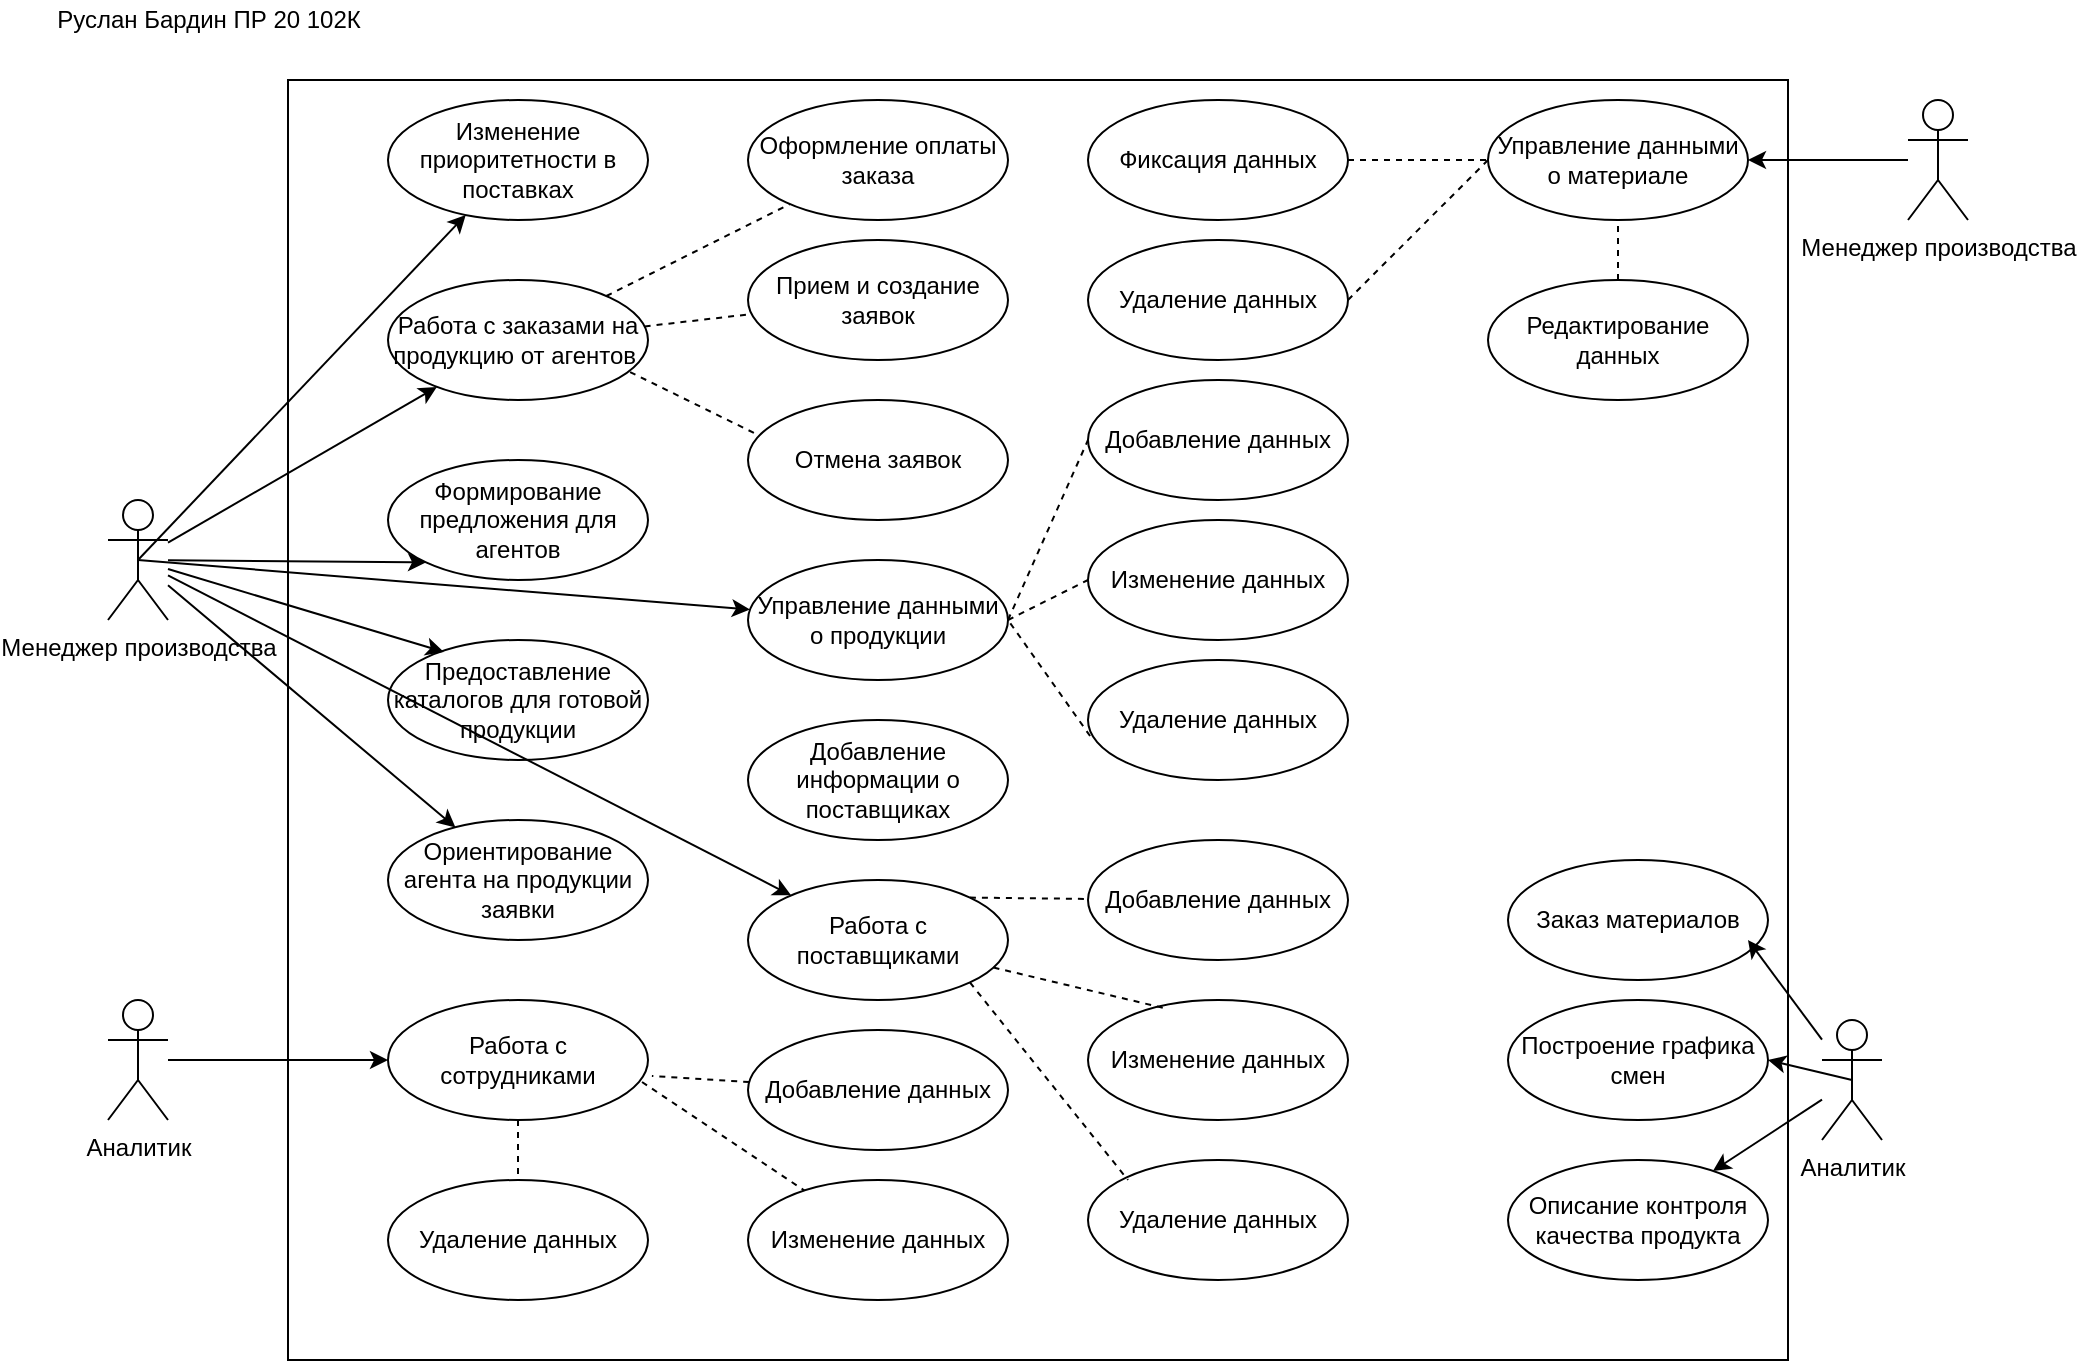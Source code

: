 <mxfile version="16.5.1" type="device" pages="3"><diagram id="9BBGMESiTYVqZ1ODKwPC" name="Page-1"><mxGraphModel dx="1929" dy="865" grid="1" gridSize="10" guides="1" tooltips="1" connect="1" arrows="1" fold="1" page="1" pageScale="1" pageWidth="827" pageHeight="1169" math="0" shadow="0"><root><mxCell id="0"/><mxCell id="1" parent="0"/><mxCell id="f3eUjss-2JWIGt2R4mdu-1" value="" style="rounded=0;whiteSpace=wrap;html=1;" parent="1" vertex="1"><mxGeometry x="30" y="110" width="750" height="640" as="geometry"/></mxCell><mxCell id="SNSfRfkWnIO76ksV29sW-3" value="Аналитик" style="shape=umlActor;verticalLabelPosition=bottom;verticalAlign=top;html=1;outlineConnect=0;" parent="1" vertex="1"><mxGeometry x="-60" y="570" width="30" height="60" as="geometry"/></mxCell><mxCell id="SNSfRfkWnIO76ksV29sW-6" value="Изменение приоритетности в поставках" style="ellipse;whiteSpace=wrap;html=1;" parent="1" vertex="1"><mxGeometry x="80" y="120" width="130" height="60" as="geometry"/></mxCell><mxCell id="SNSfRfkWnIO76ksV29sW-12" value="Оформление оплаты заказа" style="ellipse;whiteSpace=wrap;html=1;" parent="1" vertex="1"><mxGeometry x="260" y="120" width="130" height="60" as="geometry"/></mxCell><mxCell id="SNSfRfkWnIO76ksV29sW-13" value="Прием и создание заявок" style="ellipse;whiteSpace=wrap;html=1;" parent="1" vertex="1"><mxGeometry x="260" y="190" width="130" height="60" as="geometry"/></mxCell><mxCell id="SNSfRfkWnIO76ksV29sW-14" value="Работа с заказами на продукцию от агентов&amp;nbsp;" style="ellipse;whiteSpace=wrap;html=1;" parent="1" vertex="1"><mxGeometry x="80" y="210" width="130" height="60" as="geometry"/></mxCell><mxCell id="SNSfRfkWnIO76ksV29sW-15" value="Формирование предложения для агентов" style="ellipse;whiteSpace=wrap;html=1;" parent="1" vertex="1"><mxGeometry x="80" y="300" width="130" height="60" as="geometry"/></mxCell><mxCell id="SNSfRfkWnIO76ksV29sW-16" value="Предоставление каталогов для готовой продукции" style="ellipse;whiteSpace=wrap;html=1;" parent="1" vertex="1"><mxGeometry x="80" y="390" width="130" height="60" as="geometry"/></mxCell><mxCell id="SNSfRfkWnIO76ksV29sW-17" value="Ориентирование агента на продукции заявки" style="ellipse;whiteSpace=wrap;html=1;" parent="1" vertex="1"><mxGeometry x="80" y="480" width="130" height="60" as="geometry"/></mxCell><mxCell id="SNSfRfkWnIO76ksV29sW-18" value="Изменение данных" style="ellipse;whiteSpace=wrap;html=1;" parent="1" vertex="1"><mxGeometry x="430" y="570" width="130" height="60" as="geometry"/></mxCell><mxCell id="SNSfRfkWnIO76ksV29sW-19" value="Работа с сотрудниками" style="ellipse;whiteSpace=wrap;html=1;" parent="1" vertex="1"><mxGeometry x="80" y="570" width="130" height="60" as="geometry"/></mxCell><mxCell id="SNSfRfkWnIO76ksV29sW-20" value="Удаление данных" style="ellipse;whiteSpace=wrap;html=1;" parent="1" vertex="1"><mxGeometry x="80" y="660" width="130" height="60" as="geometry"/></mxCell><mxCell id="SNSfRfkWnIO76ksV29sW-21" value="Добавление информации о поставщиках" style="ellipse;whiteSpace=wrap;html=1;" parent="1" vertex="1"><mxGeometry x="260" y="430" width="130" height="60" as="geometry"/></mxCell><mxCell id="SNSfRfkWnIO76ksV29sW-22" value="Управление данными о продукции" style="ellipse;whiteSpace=wrap;html=1;" parent="1" vertex="1"><mxGeometry x="260" y="350" width="130" height="60" as="geometry"/></mxCell><mxCell id="SNSfRfkWnIO76ksV29sW-23" value="Отмена заявок" style="ellipse;whiteSpace=wrap;html=1;" parent="1" vertex="1"><mxGeometry x="260" y="270" width="130" height="60" as="geometry"/></mxCell><mxCell id="SNSfRfkWnIO76ksV29sW-24" value="Изменение данных" style="ellipse;whiteSpace=wrap;html=1;" parent="1" vertex="1"><mxGeometry x="260" y="660" width="130" height="60" as="geometry"/></mxCell><mxCell id="SNSfRfkWnIO76ksV29sW-25" value="Фиксация данных" style="ellipse;whiteSpace=wrap;html=1;" parent="1" vertex="1"><mxGeometry x="430" y="120" width="130" height="60" as="geometry"/></mxCell><mxCell id="SNSfRfkWnIO76ksV29sW-26" value="Удаление данных" style="ellipse;whiteSpace=wrap;html=1;" parent="1" vertex="1"><mxGeometry x="430" y="190" width="130" height="60" as="geometry"/></mxCell><mxCell id="SNSfRfkWnIO76ksV29sW-27" value="Добавление данных" style="ellipse;whiteSpace=wrap;html=1;" parent="1" vertex="1"><mxGeometry x="430" y="260" width="130" height="60" as="geometry"/></mxCell><mxCell id="SNSfRfkWnIO76ksV29sW-28" value="Удаление данных" style="ellipse;whiteSpace=wrap;html=1;" parent="1" vertex="1"><mxGeometry x="430" y="400" width="130" height="60" as="geometry"/></mxCell><mxCell id="SNSfRfkWnIO76ksV29sW-30" value="Добавление данных" style="ellipse;whiteSpace=wrap;html=1;" parent="1" vertex="1"><mxGeometry x="430" y="490" width="130" height="60" as="geometry"/></mxCell><mxCell id="SNSfRfkWnIO76ksV29sW-31" value="Удаление данных" style="ellipse;whiteSpace=wrap;html=1;" parent="1" vertex="1"><mxGeometry x="430" y="650" width="130" height="60" as="geometry"/></mxCell><mxCell id="SNSfRfkWnIO76ksV29sW-32" value="Описание контроля качества продукта&lt;br&gt;" style="ellipse;whiteSpace=wrap;html=1;" parent="1" vertex="1"><mxGeometry x="640" y="650" width="130" height="60" as="geometry"/></mxCell><mxCell id="SNSfRfkWnIO76ksV29sW-33" value="Управление данными о материале" style="ellipse;whiteSpace=wrap;html=1;" parent="1" vertex="1"><mxGeometry x="630" y="120" width="130" height="60" as="geometry"/></mxCell><mxCell id="SNSfRfkWnIO76ksV29sW-34" value="Редактирование данных" style="ellipse;whiteSpace=wrap;html=1;" parent="1" vertex="1"><mxGeometry x="630" y="210" width="130" height="60" as="geometry"/></mxCell><mxCell id="SNSfRfkWnIO76ksV29sW-35" value="Изменение данных" style="ellipse;whiteSpace=wrap;html=1;" parent="1" vertex="1"><mxGeometry x="430" y="330" width="130" height="60" as="geometry"/></mxCell><mxCell id="SNSfRfkWnIO76ksV29sW-36" value="Заказ материалов" style="ellipse;whiteSpace=wrap;html=1;" parent="1" vertex="1"><mxGeometry x="640" y="500" width="130" height="60" as="geometry"/></mxCell><mxCell id="SNSfRfkWnIO76ksV29sW-38" value="Построение графика смен" style="ellipse;whiteSpace=wrap;html=1;" parent="1" vertex="1"><mxGeometry x="640" y="570" width="130" height="60" as="geometry"/></mxCell><mxCell id="SNSfRfkWnIO76ksV29sW-39" value="Добавление данных" style="ellipse;whiteSpace=wrap;html=1;" parent="1" vertex="1"><mxGeometry x="260" y="585" width="130" height="60" as="geometry"/></mxCell><mxCell id="SNSfRfkWnIO76ksV29sW-40" value="Работа с поставщиками" style="ellipse;whiteSpace=wrap;html=1;" parent="1" vertex="1"><mxGeometry x="260" y="510" width="130" height="60" as="geometry"/></mxCell><mxCell id="SNSfRfkWnIO76ksV29sW-47" value="Менеджер производства" style="shape=umlActor;verticalLabelPosition=bottom;verticalAlign=top;html=1;outlineConnect=0;" parent="1" vertex="1"><mxGeometry x="840" y="120" width="30" height="60" as="geometry"/></mxCell><mxCell id="SNSfRfkWnIO76ksV29sW-50" value="Аналитик" style="shape=umlActor;verticalLabelPosition=bottom;verticalAlign=top;html=1;outlineConnect=0;" parent="1" vertex="1"><mxGeometry x="797" y="580" width="30" height="60" as="geometry"/></mxCell><mxCell id="SNSfRfkWnIO76ksV29sW-51" value="Менеджер производства" style="shape=umlActor;verticalLabelPosition=bottom;verticalAlign=top;html=1;outlineConnect=0;" parent="1" vertex="1"><mxGeometry x="-60" y="320" width="30" height="60" as="geometry"/></mxCell><mxCell id="SNSfRfkWnIO76ksV29sW-56" value="" style="endArrow=classic;html=1;rounded=0;exitX=0.5;exitY=0.5;exitDx=0;exitDy=0;exitPerimeter=0;" parent="1" source="SNSfRfkWnIO76ksV29sW-51" target="SNSfRfkWnIO76ksV29sW-6" edge="1"><mxGeometry width="50" height="50" relative="1" as="geometry"><mxPoint x="510" y="480" as="sourcePoint"/><mxPoint x="560" y="430" as="targetPoint"/></mxGeometry></mxCell><mxCell id="SNSfRfkWnIO76ksV29sW-57" value="" style="endArrow=classic;html=1;rounded=0;" parent="1" source="SNSfRfkWnIO76ksV29sW-51" target="SNSfRfkWnIO76ksV29sW-17" edge="1"><mxGeometry width="50" height="50" relative="1" as="geometry"><mxPoint x="510" y="480" as="sourcePoint"/><mxPoint x="560" y="430" as="targetPoint"/></mxGeometry></mxCell><mxCell id="SNSfRfkWnIO76ksV29sW-58" value="" style="endArrow=classic;html=1;rounded=0;" parent="1" source="SNSfRfkWnIO76ksV29sW-51" target="SNSfRfkWnIO76ksV29sW-14" edge="1"><mxGeometry width="50" height="50" relative="1" as="geometry"><mxPoint x="-40" y="440" as="sourcePoint"/><mxPoint x="10" y="390" as="targetPoint"/></mxGeometry></mxCell><mxCell id="SNSfRfkWnIO76ksV29sW-59" value="" style="endArrow=classic;html=1;rounded=0;entryX=0;entryY=1;entryDx=0;entryDy=0;" parent="1" source="SNSfRfkWnIO76ksV29sW-51" target="SNSfRfkWnIO76ksV29sW-15" edge="1"><mxGeometry width="50" height="50" relative="1" as="geometry"><mxPoint x="-70" y="490" as="sourcePoint"/><mxPoint x="-20" y="440" as="targetPoint"/></mxGeometry></mxCell><mxCell id="SNSfRfkWnIO76ksV29sW-60" value="" style="endArrow=classic;html=1;rounded=0;entryX=0.215;entryY=0.1;entryDx=0;entryDy=0;entryPerimeter=0;" parent="1" source="SNSfRfkWnIO76ksV29sW-51" target="SNSfRfkWnIO76ksV29sW-16" edge="1"><mxGeometry width="50" height="50" relative="1" as="geometry"><mxPoint x="-10" y="380" as="sourcePoint"/><mxPoint x="560" y="430" as="targetPoint"/></mxGeometry></mxCell><mxCell id="SNSfRfkWnIO76ksV29sW-61" value="" style="endArrow=classic;html=1;rounded=0;exitX=0.5;exitY=0.5;exitDx=0;exitDy=0;exitPerimeter=0;" parent="1" source="SNSfRfkWnIO76ksV29sW-51" target="SNSfRfkWnIO76ksV29sW-22" edge="1"><mxGeometry width="50" height="50" relative="1" as="geometry"><mxPoint x="510" y="480" as="sourcePoint"/><mxPoint x="560" y="430" as="targetPoint"/></mxGeometry></mxCell><mxCell id="SNSfRfkWnIO76ksV29sW-62" value="" style="endArrow=classic;html=1;rounded=0;" parent="1" source="SNSfRfkWnIO76ksV29sW-51" target="SNSfRfkWnIO76ksV29sW-40" edge="1"><mxGeometry width="50" height="50" relative="1" as="geometry"><mxPoint x="510" y="480" as="sourcePoint"/><mxPoint x="560" y="430" as="targetPoint"/></mxGeometry></mxCell><mxCell id="SNSfRfkWnIO76ksV29sW-63" value="" style="endArrow=classic;html=1;rounded=0;" parent="1" source="SNSfRfkWnIO76ksV29sW-3" target="SNSfRfkWnIO76ksV29sW-19" edge="1"><mxGeometry width="50" height="50" relative="1" as="geometry"><mxPoint x="-60" y="640" as="sourcePoint"/><mxPoint x="-10" y="590" as="targetPoint"/></mxGeometry></mxCell><mxCell id="SNSfRfkWnIO76ksV29sW-78" value="" style="endArrow=none;dashed=1;html=1;rounded=0;exitX=0.977;exitY=0.683;exitDx=0;exitDy=0;exitPerimeter=0;" parent="1" source="SNSfRfkWnIO76ksV29sW-19" target="SNSfRfkWnIO76ksV29sW-24" edge="1"><mxGeometry width="50" height="50" relative="1" as="geometry"><mxPoint x="510" y="480" as="sourcePoint"/><mxPoint x="560" y="430" as="targetPoint"/></mxGeometry></mxCell><mxCell id="SNSfRfkWnIO76ksV29sW-79" value="" style="endArrow=none;dashed=1;html=1;rounded=0;exitX=0.931;exitY=0.767;exitDx=0;exitDy=0;exitPerimeter=0;entryX=0.031;entryY=0.283;entryDx=0;entryDy=0;entryPerimeter=0;" parent="1" source="SNSfRfkWnIO76ksV29sW-14" target="SNSfRfkWnIO76ksV29sW-23" edge="1"><mxGeometry width="50" height="50" relative="1" as="geometry"><mxPoint x="510" y="480" as="sourcePoint"/><mxPoint x="290" y="300" as="targetPoint"/></mxGeometry></mxCell><mxCell id="SNSfRfkWnIO76ksV29sW-80" value="" style="endArrow=none;dashed=1;html=1;rounded=0;" parent="1" source="SNSfRfkWnIO76ksV29sW-14" target="SNSfRfkWnIO76ksV29sW-13" edge="1"><mxGeometry width="50" height="50" relative="1" as="geometry"><mxPoint x="510" y="480" as="sourcePoint"/><mxPoint x="560" y="430" as="targetPoint"/></mxGeometry></mxCell><mxCell id="SNSfRfkWnIO76ksV29sW-81" value="" style="endArrow=none;dashed=1;html=1;rounded=0;" parent="1" source="SNSfRfkWnIO76ksV29sW-14" target="SNSfRfkWnIO76ksV29sW-12" edge="1"><mxGeometry width="50" height="50" relative="1" as="geometry"><mxPoint x="510" y="480" as="sourcePoint"/><mxPoint x="560" y="430" as="targetPoint"/></mxGeometry></mxCell><mxCell id="SNSfRfkWnIO76ksV29sW-83" value="" style="endArrow=none;dashed=1;html=1;rounded=0;" parent="1" source="SNSfRfkWnIO76ksV29sW-19" target="SNSfRfkWnIO76ksV29sW-20" edge="1"><mxGeometry width="50" height="50" relative="1" as="geometry"><mxPoint x="420" y="480" as="sourcePoint"/><mxPoint x="470" y="430" as="targetPoint"/></mxGeometry></mxCell><mxCell id="SNSfRfkWnIO76ksV29sW-84" value="" style="endArrow=none;dashed=1;html=1;rounded=0;entryX=0.292;entryY=0.067;entryDx=0;entryDy=0;entryPerimeter=0;" parent="1" source="SNSfRfkWnIO76ksV29sW-40" target="SNSfRfkWnIO76ksV29sW-18" edge="1"><mxGeometry width="50" height="50" relative="1" as="geometry"><mxPoint x="420" y="480" as="sourcePoint"/><mxPoint x="470" y="430" as="targetPoint"/></mxGeometry></mxCell><mxCell id="SNSfRfkWnIO76ksV29sW-85" value="" style="endArrow=none;dashed=1;html=1;rounded=0;entryX=1.015;entryY=0.633;entryDx=0;entryDy=0;entryPerimeter=0;" parent="1" source="SNSfRfkWnIO76ksV29sW-39" target="SNSfRfkWnIO76ksV29sW-19" edge="1"><mxGeometry width="50" height="50" relative="1" as="geometry"><mxPoint x="420" y="480" as="sourcePoint"/><mxPoint x="470" y="430" as="targetPoint"/></mxGeometry></mxCell><mxCell id="SNSfRfkWnIO76ksV29sW-86" value="" style="endArrow=none;dashed=1;html=1;rounded=0;exitX=1;exitY=0;exitDx=0;exitDy=0;" parent="1" source="SNSfRfkWnIO76ksV29sW-40" target="SNSfRfkWnIO76ksV29sW-30" edge="1"><mxGeometry width="50" height="50" relative="1" as="geometry"><mxPoint x="420" y="480" as="sourcePoint"/><mxPoint x="470" y="430" as="targetPoint"/></mxGeometry></mxCell><mxCell id="SNSfRfkWnIO76ksV29sW-87" value="" style="endArrow=none;dashed=1;html=1;rounded=0;exitX=1;exitY=1;exitDx=0;exitDy=0;" parent="1" source="SNSfRfkWnIO76ksV29sW-40" edge="1"><mxGeometry width="50" height="50" relative="1" as="geometry"><mxPoint x="420" y="480" as="sourcePoint"/><mxPoint x="450" y="660" as="targetPoint"/></mxGeometry></mxCell><mxCell id="SNSfRfkWnIO76ksV29sW-88" value="" style="endArrow=none;dashed=1;html=1;rounded=0;exitX=1;exitY=0.5;exitDx=0;exitDy=0;entryX=0;entryY=0.5;entryDx=0;entryDy=0;" parent="1" source="SNSfRfkWnIO76ksV29sW-22" target="SNSfRfkWnIO76ksV29sW-27" edge="1"><mxGeometry width="50" height="50" relative="1" as="geometry"><mxPoint x="420" y="480" as="sourcePoint"/><mxPoint x="470" y="430" as="targetPoint"/></mxGeometry></mxCell><mxCell id="SNSfRfkWnIO76ksV29sW-89" value="" style="endArrow=none;dashed=1;html=1;rounded=0;exitX=1;exitY=0.5;exitDx=0;exitDy=0;entryX=0;entryY=0.5;entryDx=0;entryDy=0;" parent="1" source="SNSfRfkWnIO76ksV29sW-22" target="SNSfRfkWnIO76ksV29sW-35" edge="1"><mxGeometry width="50" height="50" relative="1" as="geometry"><mxPoint x="460" y="500" as="sourcePoint"/><mxPoint x="510" y="450" as="targetPoint"/></mxGeometry></mxCell><mxCell id="SNSfRfkWnIO76ksV29sW-92" value="" style="endArrow=none;dashed=1;html=1;rounded=0;entryX=1;entryY=0.5;entryDx=0;entryDy=0;exitX=0.008;exitY=0.633;exitDx=0;exitDy=0;exitPerimeter=0;" parent="1" source="SNSfRfkWnIO76ksV29sW-28" target="SNSfRfkWnIO76ksV29sW-22" edge="1"><mxGeometry width="50" height="50" relative="1" as="geometry"><mxPoint x="420" y="480" as="sourcePoint"/><mxPoint x="470" y="430" as="targetPoint"/></mxGeometry></mxCell><mxCell id="SNSfRfkWnIO76ksV29sW-93" value="" style="endArrow=none;dashed=1;html=1;rounded=0;entryX=0.5;entryY=1;entryDx=0;entryDy=0;exitX=0.5;exitY=0;exitDx=0;exitDy=0;" parent="1" source="SNSfRfkWnIO76ksV29sW-34" target="SNSfRfkWnIO76ksV29sW-33" edge="1"><mxGeometry width="50" height="50" relative="1" as="geometry"><mxPoint x="420" y="480" as="sourcePoint"/><mxPoint x="470" y="430" as="targetPoint"/></mxGeometry></mxCell><mxCell id="SNSfRfkWnIO76ksV29sW-94" value="" style="endArrow=none;dashed=1;html=1;rounded=0;entryX=0;entryY=0.5;entryDx=0;entryDy=0;exitX=1;exitY=0.5;exitDx=0;exitDy=0;" parent="1" source="SNSfRfkWnIO76ksV29sW-25" target="SNSfRfkWnIO76ksV29sW-33" edge="1"><mxGeometry width="50" height="50" relative="1" as="geometry"><mxPoint x="600" y="360" as="sourcePoint"/><mxPoint x="650" y="310" as="targetPoint"/></mxGeometry></mxCell><mxCell id="SNSfRfkWnIO76ksV29sW-95" value="" style="endArrow=none;dashed=1;html=1;rounded=0;entryX=0;entryY=0.5;entryDx=0;entryDy=0;exitX=1;exitY=0.5;exitDx=0;exitDy=0;" parent="1" source="SNSfRfkWnIO76ksV29sW-26" target="SNSfRfkWnIO76ksV29sW-33" edge="1"><mxGeometry width="50" height="50" relative="1" as="geometry"><mxPoint x="620" y="200" as="sourcePoint"/><mxPoint x="670" y="150" as="targetPoint"/></mxGeometry></mxCell><mxCell id="SNSfRfkWnIO76ksV29sW-96" value="" style="endArrow=classic;html=1;rounded=0;entryX=1;entryY=0.5;entryDx=0;entryDy=0;" parent="1" source="SNSfRfkWnIO76ksV29sW-47" target="SNSfRfkWnIO76ksV29sW-33" edge="1"><mxGeometry width="50" height="50" relative="1" as="geometry"><mxPoint x="420" y="480" as="sourcePoint"/><mxPoint x="470" y="430" as="targetPoint"/></mxGeometry></mxCell><mxCell id="SNSfRfkWnIO76ksV29sW-97" value="" style="endArrow=classic;html=1;rounded=0;" parent="1" source="SNSfRfkWnIO76ksV29sW-50" edge="1"><mxGeometry width="50" height="50" relative="1" as="geometry"><mxPoint x="420" y="480" as="sourcePoint"/><mxPoint x="760" y="540" as="targetPoint"/></mxGeometry></mxCell><mxCell id="SNSfRfkWnIO76ksV29sW-98" value="" style="endArrow=classic;html=1;rounded=0;exitX=0.5;exitY=0.5;exitDx=0;exitDy=0;exitPerimeter=0;entryX=1;entryY=0.5;entryDx=0;entryDy=0;" parent="1" source="SNSfRfkWnIO76ksV29sW-50" target="SNSfRfkWnIO76ksV29sW-38" edge="1"><mxGeometry width="50" height="50" relative="1" as="geometry"><mxPoint x="420" y="480" as="sourcePoint"/><mxPoint x="470" y="430" as="targetPoint"/></mxGeometry></mxCell><mxCell id="SNSfRfkWnIO76ksV29sW-99" value="" style="endArrow=classic;html=1;rounded=0;" parent="1" source="SNSfRfkWnIO76ksV29sW-50" target="SNSfRfkWnIO76ksV29sW-32" edge="1"><mxGeometry width="50" height="50" relative="1" as="geometry"><mxPoint x="420" y="480" as="sourcePoint"/><mxPoint x="470" y="430" as="targetPoint"/></mxGeometry></mxCell><mxCell id="SNSfRfkWnIO76ksV29sW-100" value="Руслан Бардин ПР 20 102К&lt;br&gt;" style="text;html=1;align=center;verticalAlign=middle;resizable=0;points=[];autosize=1;strokeColor=none;fillColor=none;" parent="1" vertex="1"><mxGeometry x="-95" y="70" width="170" height="20" as="geometry"/></mxCell></root></mxGraphModel></diagram><diagram id="vn2UMhOCkZGxAd-2ScJ9" name="Page-2"><mxGraphModel dx="1102" dy="865" grid="1" gridSize="10" guides="1" tooltips="1" connect="1" arrows="1" fold="1" page="1" pageScale="1" pageWidth="827" pageHeight="1169" math="0" shadow="0"><root><mxCell id="eioxpBEWSFqSl9Q_-WJO-0"/><mxCell id="eioxpBEWSFqSl9Q_-WJO-1" parent="eioxpBEWSFqSl9Q_-WJO-0"/><mxCell id="SvsgvsNBDtcSld_Yoclz-0" value="" style="whiteSpace=wrap;html=1;aspect=fixed;" parent="eioxpBEWSFqSl9Q_-WJO-1" vertex="1"><mxGeometry x="130" y="80" width="570" height="570" as="geometry"/></mxCell><mxCell id="SvsgvsNBDtcSld_Yoclz-1" value="Клиент" style="shape=umlActor;verticalLabelPosition=bottom;verticalAlign=top;html=1;outlineConnect=0;" parent="eioxpBEWSFqSl9Q_-WJO-1" vertex="1"><mxGeometry x="30" y="140" width="30" height="60" as="geometry"/></mxCell><mxCell id="SvsgvsNBDtcSld_Yoclz-3" value="Продавец" style="shape=umlActor;verticalLabelPosition=bottom;verticalAlign=top;html=1;outlineConnect=0;" parent="eioxpBEWSFqSl9Q_-WJO-1" vertex="1"><mxGeometry x="770" y="140" width="30" height="60" as="geometry"/></mxCell><mxCell id="SvsgvsNBDtcSld_Yoclz-4" value="Регистрация или авторизация на сайте" style="ellipse;whiteSpace=wrap;html=1;" parent="eioxpBEWSFqSl9Q_-WJO-1" vertex="1"><mxGeometry x="354" y="110" width="120" height="80" as="geometry"/></mxCell><mxCell id="SvsgvsNBDtcSld_Yoclz-5" value="Выбор недвижимости на основе предложенных" style="ellipse;whiteSpace=wrap;html=1;" parent="eioxpBEWSFqSl9Q_-WJO-1" vertex="1"><mxGeometry x="160" y="220" width="120" height="80" as="geometry"/></mxCell><mxCell id="SvsgvsNBDtcSld_Yoclz-6" value="Оставление заявки" style="ellipse;whiteSpace=wrap;html=1;" parent="eioxpBEWSFqSl9Q_-WJO-1" vertex="1"><mxGeometry x="160" y="340" width="120" height="80" as="geometry"/></mxCell><mxCell id="SvsgvsNBDtcSld_Yoclz-7" value="Удаление" style="ellipse;whiteSpace=wrap;html=1;" parent="eioxpBEWSFqSl9Q_-WJO-1" vertex="1"><mxGeometry x="390" y="220" width="110" height="60" as="geometry"/></mxCell><mxCell id="SvsgvsNBDtcSld_Yoclz-9" value="Обратная связь с клиентом" style="ellipse;whiteSpace=wrap;html=1;" parent="eioxpBEWSFqSl9Q_-WJO-1" vertex="1"><mxGeometry x="570" y="410" width="120" height="80" as="geometry"/></mxCell><mxCell id="SvsgvsNBDtcSld_Yoclz-10" value="Ответ на заявку" style="ellipse;whiteSpace=wrap;html=1;" parent="eioxpBEWSFqSl9Q_-WJO-1" vertex="1"><mxGeometry x="570" y="300" width="120" height="80" as="geometry"/></mxCell><mxCell id="SvsgvsNBDtcSld_Yoclz-11" value="Регистрация объявлений" style="ellipse;whiteSpace=wrap;html=1;" parent="eioxpBEWSFqSl9Q_-WJO-1" vertex="1"><mxGeometry x="570" y="190" width="120" height="80" as="geometry"/></mxCell><mxCell id="SvsgvsNBDtcSld_Yoclz-15" value="Добавление" style="ellipse;whiteSpace=wrap;html=1;" parent="eioxpBEWSFqSl9Q_-WJO-1" vertex="1"><mxGeometry x="390" y="290" width="110" height="60" as="geometry"/></mxCell><mxCell id="SvsgvsNBDtcSld_Yoclz-16" value="Изменение&amp;nbsp;" style="ellipse;whiteSpace=wrap;html=1;" parent="eioxpBEWSFqSl9Q_-WJO-1" vertex="1"><mxGeometry x="390" y="360" width="110" height="60" as="geometry"/></mxCell><mxCell id="SvsgvsNBDtcSld_Yoclz-17" value="Обратная связь с риелтором" style="ellipse;whiteSpace=wrap;html=1;" parent="eioxpBEWSFqSl9Q_-WJO-1" vertex="1"><mxGeometry x="160" y="450" width="120" height="80" as="geometry"/></mxCell><mxCell id="SvsgvsNBDtcSld_Yoclz-18" value="Проверка объявлений" style="ellipse;whiteSpace=wrap;html=1;" parent="eioxpBEWSFqSl9Q_-WJO-1" vertex="1"><mxGeometry x="570" y="520" width="120" height="80" as="geometry"/></mxCell><mxCell id="SvsgvsNBDtcSld_Yoclz-19" value="Администрация" style="shape=umlActor;verticalLabelPosition=bottom;verticalAlign=top;html=1;outlineConnect=0;" parent="eioxpBEWSFqSl9Q_-WJO-1" vertex="1"><mxGeometry x="320" y="690" width="30" height="60" as="geometry"/></mxCell><mxCell id="SvsgvsNBDtcSld_Yoclz-20" value="" style="endArrow=none;html=1;rounded=0;exitX=0.5;exitY=0.5;exitDx=0;exitDy=0;exitPerimeter=0;entryX=1;entryY=0.5;entryDx=0;entryDy=0;" parent="eioxpBEWSFqSl9Q_-WJO-1" source="SvsgvsNBDtcSld_Yoclz-3" target="SvsgvsNBDtcSld_Yoclz-4" edge="1"><mxGeometry width="50" height="50" relative="1" as="geometry"><mxPoint x="760" y="200" as="sourcePoint"/><mxPoint x="770" y="190" as="targetPoint"/></mxGeometry></mxCell><mxCell id="SvsgvsNBDtcSld_Yoclz-22" value="" style="endArrow=none;html=1;rounded=0;entryX=0;entryY=0.5;entryDx=0;entryDy=0;exitX=0.5;exitY=0.5;exitDx=0;exitDy=0;exitPerimeter=0;" parent="eioxpBEWSFqSl9Q_-WJO-1" source="SvsgvsNBDtcSld_Yoclz-1" target="SvsgvsNBDtcSld_Yoclz-4" edge="1"><mxGeometry width="50" height="50" relative="1" as="geometry"><mxPoint x="40" y="200" as="sourcePoint"/><mxPoint x="90" y="150" as="targetPoint"/></mxGeometry></mxCell><mxCell id="SvsgvsNBDtcSld_Yoclz-23" value="" style="endArrow=none;html=1;rounded=0;exitX=0.5;exitY=0.5;exitDx=0;exitDy=0;exitPerimeter=0;entryX=0.017;entryY=0.425;entryDx=0;entryDy=0;entryPerimeter=0;" parent="eioxpBEWSFqSl9Q_-WJO-1" source="SvsgvsNBDtcSld_Yoclz-1" target="SvsgvsNBDtcSld_Yoclz-5" edge="1"><mxGeometry width="50" height="50" relative="1" as="geometry"><mxPoint x="390" y="350" as="sourcePoint"/><mxPoint x="440" y="300" as="targetPoint"/></mxGeometry></mxCell><mxCell id="SvsgvsNBDtcSld_Yoclz-24" value="" style="endArrow=none;html=1;rounded=0;exitX=0.5;exitY=0.5;exitDx=0;exitDy=0;exitPerimeter=0;entryX=0;entryY=0.5;entryDx=0;entryDy=0;" parent="eioxpBEWSFqSl9Q_-WJO-1" source="SvsgvsNBDtcSld_Yoclz-1" target="SvsgvsNBDtcSld_Yoclz-6" edge="1"><mxGeometry width="50" height="50" relative="1" as="geometry"><mxPoint x="62.96" y="290" as="sourcePoint"/><mxPoint x="170" y="380" as="targetPoint"/></mxGeometry></mxCell><mxCell id="SvsgvsNBDtcSld_Yoclz-25" value="" style="endArrow=none;html=1;rounded=0;entryX=0;entryY=0.5;entryDx=0;entryDy=0;" parent="eioxpBEWSFqSl9Q_-WJO-1" source="SvsgvsNBDtcSld_Yoclz-1" target="SvsgvsNBDtcSld_Yoclz-17" edge="1"><mxGeometry width="50" height="50" relative="1" as="geometry"><mxPoint x="40" y="370" as="sourcePoint"/><mxPoint x="90" y="320" as="targetPoint"/></mxGeometry></mxCell><mxCell id="SvsgvsNBDtcSld_Yoclz-26" value="" style="endArrow=none;html=1;rounded=0;exitX=1;exitY=0.5;exitDx=0;exitDy=0;entryX=0.5;entryY=0.5;entryDx=0;entryDy=0;entryPerimeter=0;" parent="eioxpBEWSFqSl9Q_-WJO-1" source="SvsgvsNBDtcSld_Yoclz-11" target="SvsgvsNBDtcSld_Yoclz-3" edge="1"><mxGeometry width="50" height="50" relative="1" as="geometry"><mxPoint x="770" y="340" as="sourcePoint"/><mxPoint x="820" y="290" as="targetPoint"/></mxGeometry></mxCell><mxCell id="SvsgvsNBDtcSld_Yoclz-27" value="" style="endArrow=none;html=1;rounded=0;entryX=0.5;entryY=0.5;entryDx=0;entryDy=0;entryPerimeter=0;exitX=1;exitY=0.5;exitDx=0;exitDy=0;" parent="eioxpBEWSFqSl9Q_-WJO-1" source="SvsgvsNBDtcSld_Yoclz-10" target="SvsgvsNBDtcSld_Yoclz-3" edge="1"><mxGeometry width="50" height="50" relative="1" as="geometry"><mxPoint x="750" y="250" as="sourcePoint"/><mxPoint x="800" y="200" as="targetPoint"/></mxGeometry></mxCell><mxCell id="SvsgvsNBDtcSld_Yoclz-28" value="" style="endArrow=none;html=1;rounded=0;exitX=1.008;exitY=0.425;exitDx=0;exitDy=0;exitPerimeter=0;entryX=0.5;entryY=0.5;entryDx=0;entryDy=0;entryPerimeter=0;" parent="eioxpBEWSFqSl9Q_-WJO-1" source="SvsgvsNBDtcSld_Yoclz-9" target="SvsgvsNBDtcSld_Yoclz-3" edge="1"><mxGeometry width="50" height="50" relative="1" as="geometry"><mxPoint x="740" y="350" as="sourcePoint"/><mxPoint x="780" y="170" as="targetPoint"/></mxGeometry></mxCell><mxCell id="SvsgvsNBDtcSld_Yoclz-29" value="" style="endArrow=none;html=1;rounded=0;entryX=0.5;entryY=0.5;entryDx=0;entryDy=0;entryPerimeter=0;exitX=0;exitY=1;exitDx=0;exitDy=0;" parent="eioxpBEWSFqSl9Q_-WJO-1" source="SvsgvsNBDtcSld_Yoclz-18" target="SvsgvsNBDtcSld_Yoclz-19" edge="1"><mxGeometry width="50" height="50" relative="1" as="geometry"><mxPoint x="720" y="550" as="sourcePoint"/><mxPoint x="770" y="500" as="targetPoint"/></mxGeometry></mxCell><mxCell id="SvsgvsNBDtcSld_Yoclz-30" value="" style="endArrow=none;dashed=1;html=1;dashPattern=1 3;strokeWidth=2;rounded=0;exitX=1;exitY=0.5;exitDx=0;exitDy=0;" parent="eioxpBEWSFqSl9Q_-WJO-1" source="SvsgvsNBDtcSld_Yoclz-7" edge="1"><mxGeometry width="50" height="50" relative="1" as="geometry"><mxPoint x="520" y="280" as="sourcePoint"/><mxPoint x="570" y="230" as="targetPoint"/></mxGeometry></mxCell><mxCell id="SvsgvsNBDtcSld_Yoclz-31" value="" style="endArrow=none;dashed=1;html=1;dashPattern=1 3;strokeWidth=2;rounded=0;exitX=1;exitY=0.5;exitDx=0;exitDy=0;" parent="eioxpBEWSFqSl9Q_-WJO-1" source="SvsgvsNBDtcSld_Yoclz-15" edge="1"><mxGeometry width="50" height="50" relative="1" as="geometry"><mxPoint x="500" y="340" as="sourcePoint"/><mxPoint x="570" y="230" as="targetPoint"/></mxGeometry></mxCell><mxCell id="SvsgvsNBDtcSld_Yoclz-32" value="" style="endArrow=none;dashed=1;html=1;dashPattern=1 3;strokeWidth=2;rounded=0;entryX=0;entryY=0.5;entryDx=0;entryDy=0;exitX=1;exitY=0.5;exitDx=0;exitDy=0;" parent="eioxpBEWSFqSl9Q_-WJO-1" source="SvsgvsNBDtcSld_Yoclz-16" target="SvsgvsNBDtcSld_Yoclz-11" edge="1"><mxGeometry width="50" height="50" relative="1" as="geometry"><mxPoint x="490" y="410" as="sourcePoint"/><mxPoint x="540" y="360" as="targetPoint"/></mxGeometry></mxCell><mxCell id="G3UBp23A3rWJtWH7uwYy-0" value="" style="endArrow=none;html=1;rounded=0;fontSize=10;entryX=0;entryY=0.333;entryDx=0;entryDy=0;entryPerimeter=0;exitX=0.208;exitY=0.925;exitDx=0;exitDy=0;exitPerimeter=0;" parent="eioxpBEWSFqSl9Q_-WJO-1" source="SvsgvsNBDtcSld_Yoclz-4" target="SvsgvsNBDtcSld_Yoclz-19" edge="1"><mxGeometry width="50" height="50" relative="1" as="geometry"><mxPoint x="730" y="430" as="sourcePoint"/><mxPoint x="780" y="380" as="targetPoint"/></mxGeometry></mxCell></root></mxGraphModel></diagram><diagram id="jOfBcBPjatL7k8qVg7xB" name="Page-3"><mxGraphModel dx="1929" dy="865" grid="1" gridSize="10" guides="1" tooltips="1" connect="1" arrows="1" fold="1" page="1" pageScale="1" pageWidth="827" pageHeight="1169" math="0" shadow="0"><root><mxCell id="dguu2VzxJ1imctQID4o1-0"/><mxCell id="dguu2VzxJ1imctQID4o1-1" parent="dguu2VzxJ1imctQID4o1-0"/><mxCell id="NDMnhkaOQaqVndurasHc-0" value="Начало" style="ellipse;whiteSpace=wrap;html=1;" parent="dguu2VzxJ1imctQID4o1-1" vertex="1"><mxGeometry x="-130" y="20" width="100" height="50" as="geometry"/></mxCell><mxCell id="Hj8v0wSEG_DVX7T_XawA-0" value="Клиент" style="rounded=0;whiteSpace=wrap;html=1;" parent="dguu2VzxJ1imctQID4o1-1" vertex="1"><mxGeometry x="-140" y="300" width="120" height="60" as="geometry"/></mxCell><mxCell id="Hj8v0wSEG_DVX7T_XawA-1" value="Продавец" style="rounded=0;whiteSpace=wrap;html=1;" parent="dguu2VzxJ1imctQID4o1-1" vertex="1"><mxGeometry x="200" y="100" width="120" height="60" as="geometry"/></mxCell><mxCell id="izKf5FmtnTyGgBt6AScZ-0" value="&lt;font style=&quot;font-size: 10px&quot;&gt;Выбрано окошко &quot;Выбор недвижимости&quot;&lt;/font&gt;" style="rhombus;whiteSpace=wrap;html=1;" parent="dguu2VzxJ1imctQID4o1-1" vertex="1"><mxGeometry x="-165" y="380" width="170" height="90" as="geometry"/></mxCell><mxCell id="SaX02PR1arNERK2s2kTv-1" value="&lt;font style=&quot;font-size: 10px&quot;&gt;Выбрано окошко &quot;Оставить заявку&quot;&lt;/font&gt;" style="rhombus;whiteSpace=wrap;html=1;" parent="dguu2VzxJ1imctQID4o1-1" vertex="1"><mxGeometry x="-170" y="490" width="180" height="90" as="geometry"/></mxCell><mxCell id="SaX02PR1arNERK2s2kTv-2" value="&lt;font style=&quot;font-size: 10px&quot;&gt;Выбрано окошко &quot;Связаться с риелтором&quot;&lt;/font&gt;" style="rhombus;whiteSpace=wrap;html=1;" parent="dguu2VzxJ1imctQID4o1-1" vertex="1"><mxGeometry x="-170" y="605" width="180" height="90" as="geometry"/></mxCell><mxCell id="Dar7yxNkr6LiA6lJ3o1L-4" value="" style="endArrow=classic;html=1;rounded=0;fontSize=10;exitX=0.5;exitY=1;exitDx=0;exitDy=0;entryX=0.5;entryY=0;entryDx=0;entryDy=0;" parent="dguu2VzxJ1imctQID4o1-1" source="izKf5FmtnTyGgBt6AScZ-0" target="SaX02PR1arNERK2s2kTv-1" edge="1"><mxGeometry width="50" height="50" relative="1" as="geometry"><mxPoint x="-100" y="545" as="sourcePoint"/><mxPoint x="-50" y="495" as="targetPoint"/></mxGeometry></mxCell><mxCell id="Dar7yxNkr6LiA6lJ3o1L-5" value="" style="endArrow=classic;html=1;rounded=0;fontSize=10;entryX=0.5;entryY=0;entryDx=0;entryDy=0;exitX=0.5;exitY=1;exitDx=0;exitDy=0;" parent="dguu2VzxJ1imctQID4o1-1" source="SaX02PR1arNERK2s2kTv-1" target="SaX02PR1arNERK2s2kTv-2" edge="1"><mxGeometry width="50" height="50" relative="1" as="geometry"><mxPoint x="-140" y="675" as="sourcePoint"/><mxPoint x="-90" y="625" as="targetPoint"/></mxGeometry></mxCell><mxCell id="Dar7yxNkr6LiA6lJ3o1L-6" value="Выход из системы" style="rhombus;whiteSpace=wrap;html=1;fontSize=10;" parent="dguu2VzxJ1imctQID4o1-1" vertex="1"><mxGeometry x="-170" y="720" width="180" height="90" as="geometry"/></mxCell><mxCell id="S6WXjQuU70DHsGIf-pAw-2" value="нет&lt;br&gt;" style="text;html=1;strokeColor=none;fillColor=none;align=center;verticalAlign=middle;whiteSpace=wrap;rounded=0;fontSize=10;" parent="dguu2VzxJ1imctQID4o1-1" vertex="1"><mxGeometry x="-140" y="470" width="60" height="30" as="geometry"/></mxCell><mxCell id="S6WXjQuU70DHsGIf-pAw-3" value="нет&lt;br&gt;" style="text;html=1;strokeColor=none;fillColor=none;align=center;verticalAlign=middle;whiteSpace=wrap;rounded=0;fontSize=10;" parent="dguu2VzxJ1imctQID4o1-1" vertex="1"><mxGeometry x="-130" y="580" width="60" height="30" as="geometry"/></mxCell><mxCell id="S6WXjQuU70DHsGIf-pAw-4" value="нет&lt;br&gt;" style="text;html=1;strokeColor=none;fillColor=none;align=center;verticalAlign=middle;whiteSpace=wrap;rounded=0;fontSize=10;" parent="dguu2VzxJ1imctQID4o1-1" vertex="1"><mxGeometry x="-80" y="680" width="60" height="30" as="geometry"/></mxCell><mxCell id="S6WXjQuU70DHsGIf-pAw-5" value="&lt;font style=&quot;font-size: 10px&quot;&gt;Выбрано окошко &quot;Регистрация объявлений&quot;&lt;/font&gt;" style="rhombus;whiteSpace=wrap;html=1;" parent="dguu2VzxJ1imctQID4o1-1" vertex="1"><mxGeometry x="285" y="220" width="200" height="90" as="geometry"/></mxCell><mxCell id="3OHu2_zOcJID9nZ2kQf7-0" value="&lt;font style=&quot;font-size: 10px&quot;&gt;Выбрано окошко &quot;Ответ на заявку&quot;&lt;/font&gt;" style="rhombus;whiteSpace=wrap;html=1;" parent="dguu2VzxJ1imctQID4o1-1" vertex="1"><mxGeometry x="300" y="330" width="170" height="90" as="geometry"/></mxCell><mxCell id="3vMFB1z2sp8keFgDlayv-0" value="&lt;font style=&quot;font-size: 10px&quot;&gt;Выбрано окошко &quot;Связаться с клиентом&quot;&lt;/font&gt;" style="rhombus;whiteSpace=wrap;html=1;" parent="dguu2VzxJ1imctQID4o1-1" vertex="1"><mxGeometry x="300" y="440" width="170" height="90" as="geometry"/></mxCell><mxCell id="H067PQrzrvUnOTnSUffm-0" value="Добавление" style="rounded=1;whiteSpace=wrap;html=1;fontSize=10;" parent="dguu2VzxJ1imctQID4o1-1" vertex="1"><mxGeometry x="110" y="200" width="110" height="30" as="geometry"/></mxCell><mxCell id="H067PQrzrvUnOTnSUffm-1" value="Удаление" style="rounded=1;whiteSpace=wrap;html=1;fontSize=10;" parent="dguu2VzxJ1imctQID4o1-1" vertex="1"><mxGeometry x="110" y="250" width="110" height="30" as="geometry"/></mxCell><mxCell id="H067PQrzrvUnOTnSUffm-2" value="Изменение" style="rounded=1;whiteSpace=wrap;html=1;fontSize=10;" parent="dguu2VzxJ1imctQID4o1-1" vertex="1"><mxGeometry x="110" y="300" width="110" height="30" as="geometry"/></mxCell><mxCell id="Rus26R9DDs4oz_9RZKlj-0" value="" style="endArrow=none;dashed=1;html=1;dashPattern=1 3;strokeWidth=2;rounded=0;fontSize=10;entryX=0;entryY=0.5;entryDx=0;entryDy=0;" parent="dguu2VzxJ1imctQID4o1-1" target="S6WXjQuU70DHsGIf-pAw-5" edge="1"><mxGeometry width="50" height="50" relative="1" as="geometry"><mxPoint x="240" y="265" as="sourcePoint"/><mxPoint x="320" y="250" as="targetPoint"/></mxGeometry></mxCell><mxCell id="Rus26R9DDs4oz_9RZKlj-1" value="" style="endArrow=none;dashed=1;html=1;dashPattern=1 3;strokeWidth=2;rounded=0;fontSize=10;" parent="dguu2VzxJ1imctQID4o1-1" edge="1"><mxGeometry width="50" height="50" relative="1" as="geometry"><mxPoint x="240" y="320" as="sourcePoint"/><mxPoint x="240" y="210" as="targetPoint"/></mxGeometry></mxCell><mxCell id="Rus26R9DDs4oz_9RZKlj-2" value="" style="endArrow=none;dashed=1;html=1;dashPattern=1 3;strokeWidth=2;rounded=0;fontSize=10;exitX=1;exitY=0.75;exitDx=0;exitDy=0;" parent="dguu2VzxJ1imctQID4o1-1" source="H067PQrzrvUnOTnSUffm-2" edge="1"><mxGeometry width="50" height="50" relative="1" as="geometry"><mxPoint x="200" y="350" as="sourcePoint"/><mxPoint x="240" y="320" as="targetPoint"/></mxGeometry></mxCell><mxCell id="Rus26R9DDs4oz_9RZKlj-4" value="" style="endArrow=none;dashed=1;html=1;dashPattern=1 3;strokeWidth=2;rounded=0;fontSize=10;exitX=1;exitY=0.75;exitDx=0;exitDy=0;" parent="dguu2VzxJ1imctQID4o1-1" source="H067PQrzrvUnOTnSUffm-0" edge="1"><mxGeometry width="50" height="50" relative="1" as="geometry"><mxPoint x="-30" y="310" as="sourcePoint"/><mxPoint x="240" y="220" as="targetPoint"/></mxGeometry></mxCell><mxCell id="Rus26R9DDs4oz_9RZKlj-5" value="" style="endArrow=none;dashed=1;html=1;dashPattern=1 3;strokeWidth=2;rounded=0;fontSize=10;exitX=1;exitY=0.75;exitDx=0;exitDy=0;" parent="dguu2VzxJ1imctQID4o1-1" source="H067PQrzrvUnOTnSUffm-1" edge="1"><mxGeometry width="50" height="50" relative="1" as="geometry"><mxPoint x="-10" y="320" as="sourcePoint"/><mxPoint x="240" y="270" as="targetPoint"/></mxGeometry></mxCell><mxCell id="Rus26R9DDs4oz_9RZKlj-6" value="да&lt;br&gt;" style="text;html=1;strokeColor=none;fillColor=none;align=center;verticalAlign=middle;whiteSpace=wrap;rounded=0;fontSize=10;" parent="dguu2VzxJ1imctQID4o1-1" vertex="1"><mxGeometry x="240" y="230" width="60" height="30" as="geometry"/></mxCell><mxCell id="Rus26R9DDs4oz_9RZKlj-7" value="" style="endArrow=classic;html=1;rounded=0;fontSize=10;entryX=0.5;entryY=0;entryDx=0;entryDy=0;exitX=0.5;exitY=1;exitDx=0;exitDy=0;" parent="dguu2VzxJ1imctQID4o1-1" source="S6WXjQuU70DHsGIf-pAw-5" target="3OHu2_zOcJID9nZ2kQf7-0" edge="1"><mxGeometry width="50" height="50" relative="1" as="geometry"><mxPoint x="160" y="430" as="sourcePoint"/><mxPoint x="210" y="380" as="targetPoint"/></mxGeometry></mxCell><mxCell id="Rus26R9DDs4oz_9RZKlj-10" value="" style="endArrow=classic;html=1;rounded=0;fontSize=10;entryX=0.5;entryY=0;entryDx=0;entryDy=0;exitX=0.5;exitY=1;exitDx=0;exitDy=0;" parent="dguu2VzxJ1imctQID4o1-1" source="3OHu2_zOcJID9nZ2kQf7-0" target="3vMFB1z2sp8keFgDlayv-0" edge="1"><mxGeometry width="50" height="50" relative="1" as="geometry"><mxPoint x="350" y="500" as="sourcePoint"/><mxPoint x="400" y="450" as="targetPoint"/></mxGeometry></mxCell><mxCell id="Rus26R9DDs4oz_9RZKlj-17" value="нет&lt;br&gt;" style="text;html=1;strokeColor=none;fillColor=none;align=center;verticalAlign=middle;whiteSpace=wrap;rounded=0;fontSize=10;" parent="dguu2VzxJ1imctQID4o1-1" vertex="1"><mxGeometry x="383" y="530" width="60" height="30" as="geometry"/></mxCell><mxCell id="Rus26R9DDs4oz_9RZKlj-18" value="нет&lt;br&gt;" style="text;html=1;strokeColor=none;fillColor=none;align=center;verticalAlign=middle;whiteSpace=wrap;rounded=0;fontSize=10;" parent="dguu2VzxJ1imctQID4o1-1" vertex="1"><mxGeometry x="380" y="420" width="60" height="30" as="geometry"/></mxCell><mxCell id="Rus26R9DDs4oz_9RZKlj-19" value="нет&lt;br&gt;" style="text;html=1;strokeColor=none;fillColor=none;align=center;verticalAlign=middle;whiteSpace=wrap;rounded=0;fontSize=10;" parent="dguu2VzxJ1imctQID4o1-1" vertex="1"><mxGeometry x="380" y="310" width="60" height="30" as="geometry"/></mxCell><mxCell id="Rus26R9DDs4oz_9RZKlj-21" value="" style="endArrow=classic;html=1;rounded=0;fontSize=10;entryX=0.5;entryY=0;entryDx=0;entryDy=0;exitX=1;exitY=0.5;exitDx=0;exitDy=0;" parent="dguu2VzxJ1imctQID4o1-1" source="Hj8v0wSEG_DVX7T_XawA-1" target="S6WXjQuU70DHsGIf-pAw-5" edge="1"><mxGeometry width="50" height="50" relative="1" as="geometry"><mxPoint x="385" y="220" as="sourcePoint"/><mxPoint x="120" y="330" as="targetPoint"/><Array as="points"><mxPoint x="385" y="130"/></Array></mxGeometry></mxCell><mxCell id="Rus26R9DDs4oz_9RZKlj-22" value="Конец" style="ellipse;whiteSpace=wrap;html=1;fontSize=10;" parent="dguu2VzxJ1imctQID4o1-1" vertex="1"><mxGeometry x="35" y="695" width="120" height="80" as="geometry"/></mxCell><mxCell id="Rus26R9DDs4oz_9RZKlj-24" value="" style="endArrow=classic;html=1;rounded=0;fontSize=10;exitX=0.5;exitY=1;exitDx=0;exitDy=0;" parent="dguu2VzxJ1imctQID4o1-1" source="NDMnhkaOQaqVndurasHc-0" target="XXVyW7LPIJYwHOOTjHSv-0" edge="1"><mxGeometry width="50" height="50" relative="1" as="geometry"><mxPoint x="-240" y="140" as="sourcePoint"/><mxPoint x="-80" y="100" as="targetPoint"/></mxGeometry></mxCell><mxCell id="Rus26R9DDs4oz_9RZKlj-25" value="Администратор" style="rounded=0;whiteSpace=wrap;html=1;fontSize=10;" parent="dguu2VzxJ1imctQID4o1-1" vertex="1"><mxGeometry x="-440" y="100" width="120" height="60" as="geometry"/></mxCell><mxCell id="Rus26R9DDs4oz_9RZKlj-27" value="Проверка объявлений" style="rhombus;whiteSpace=wrap;html=1;fontSize=10;" parent="dguu2VzxJ1imctQID4o1-1" vertex="1"><mxGeometry x="-470" y="180" width="180" height="100" as="geometry"/></mxCell><mxCell id="Rus26R9DDs4oz_9RZKlj-30" value="да&lt;br&gt;" style="text;html=1;strokeColor=none;fillColor=none;align=center;verticalAlign=middle;whiteSpace=wrap;rounded=0;fontSize=10;" parent="dguu2VzxJ1imctQID4o1-1" vertex="1"><mxGeometry x="330" y="100" width="60" height="30" as="geometry"/></mxCell><mxCell id="Rus26R9DDs4oz_9RZKlj-31" value="нет&lt;br&gt;" style="text;html=1;strokeColor=none;fillColor=none;align=center;verticalAlign=middle;whiteSpace=wrap;rounded=0;fontSize=10;" parent="dguu2VzxJ1imctQID4o1-1" vertex="1"><mxGeometry x="-260" y="100" width="60" height="30" as="geometry"/></mxCell><mxCell id="Rus26R9DDs4oz_9RZKlj-33" value="да&lt;br&gt;" style="text;html=1;strokeColor=none;fillColor=none;align=center;verticalAlign=middle;whiteSpace=wrap;rounded=0;fontSize=10;" parent="dguu2VzxJ1imctQID4o1-1" vertex="1"><mxGeometry x="140" y="100" width="60" height="30" as="geometry"/></mxCell><mxCell id="p4dJmGi4HpLkvjlpygHy-3" value="" style="endArrow=classic;html=1;rounded=0;fontSize=10;entryX=0.5;entryY=0;entryDx=0;entryDy=0;exitX=0.5;exitY=1;exitDx=0;exitDy=0;" parent="dguu2VzxJ1imctQID4o1-1" source="SaX02PR1arNERK2s2kTv-2" edge="1"><mxGeometry width="50" height="50" relative="1" as="geometry"><mxPoint x="-230" y="785" as="sourcePoint"/><mxPoint x="-80" y="720" as="targetPoint"/></mxGeometry></mxCell><mxCell id="p4dJmGi4HpLkvjlpygHy-5" value="Выход из системы" style="rhombus;whiteSpace=wrap;html=1;fontSize=10;" parent="dguu2VzxJ1imctQID4o1-1" vertex="1"><mxGeometry x="295" y="560" width="180" height="90" as="geometry"/></mxCell><mxCell id="p4dJmGi4HpLkvjlpygHy-6" value="" style="endArrow=classic;html=1;rounded=0;fontSize=10;entryX=0.5;entryY=0;entryDx=0;entryDy=0;exitX=0.5;exitY=1;exitDx=0;exitDy=0;" parent="dguu2VzxJ1imctQID4o1-1" source="3vMFB1z2sp8keFgDlayv-0" target="p4dJmGi4HpLkvjlpygHy-5" edge="1"><mxGeometry width="50" height="50" relative="1" as="geometry"><mxPoint x="200" y="620" as="sourcePoint"/><mxPoint x="250" y="570" as="targetPoint"/></mxGeometry></mxCell><mxCell id="p4dJmGi4HpLkvjlpygHy-10" value="" style="endArrow=classic;html=1;rounded=0;fontSize=10;entryX=1;entryY=0.5;entryDx=0;entryDy=0;exitX=0.5;exitY=1;exitDx=0;exitDy=0;" parent="dguu2VzxJ1imctQID4o1-1" source="p4dJmGi4HpLkvjlpygHy-5" target="NDMnhkaOQaqVndurasHc-0" edge="1"><mxGeometry width="50" height="50" relative="1" as="geometry"><mxPoint x="-20" y="750" as="sourcePoint"/><mxPoint x="30" y="700" as="targetPoint"/><Array as="points"><mxPoint x="385" y="670"/><mxPoint x="590" y="670"/><mxPoint x="590" y="45"/></Array></mxGeometry></mxCell><mxCell id="XXVyW7LPIJYwHOOTjHSv-0" value="Авторизация пользователя?" style="rhombus;whiteSpace=wrap;html=1;" parent="dguu2VzxJ1imctQID4o1-1" vertex="1"><mxGeometry x="-160" y="90" width="160" height="80" as="geometry"/></mxCell><mxCell id="XXVyW7LPIJYwHOOTjHSv-2" value="Авторизация продавцом?" style="rhombus;whiteSpace=wrap;html=1;" parent="dguu2VzxJ1imctQID4o1-1" vertex="1"><mxGeometry x="20" y="90" width="135" height="80" as="geometry"/></mxCell><mxCell id="XXVyW7LPIJYwHOOTjHSv-3" value="" style="endArrow=classic;html=1;rounded=0;exitX=0;exitY=0.5;exitDx=0;exitDy=0;entryX=1;entryY=0.5;entryDx=0;entryDy=0;" parent="dguu2VzxJ1imctQID4o1-1" source="XXVyW7LPIJYwHOOTjHSv-0" target="Rus26R9DDs4oz_9RZKlj-25" edge="1"><mxGeometry width="50" height="50" relative="1" as="geometry"><mxPoint x="-310" y="190" as="sourcePoint"/><mxPoint x="-260" y="140" as="targetPoint"/><Array as="points"/></mxGeometry></mxCell><mxCell id="XXVyW7LPIJYwHOOTjHSv-4" value="" style="endArrow=classic;html=1;rounded=0;entryX=0.5;entryY=0;entryDx=0;entryDy=0;exitX=0.5;exitY=1;exitDx=0;exitDy=0;" parent="dguu2VzxJ1imctQID4o1-1" source="Rus26R9DDs4oz_9RZKlj-25" target="Rus26R9DDs4oz_9RZKlj-27" edge="1"><mxGeometry width="50" height="50" relative="1" as="geometry"><mxPoint x="-590" y="280" as="sourcePoint"/><mxPoint x="-540" y="230" as="targetPoint"/></mxGeometry></mxCell><mxCell id="XXVyW7LPIJYwHOOTjHSv-5" value="" style="endArrow=classic;html=1;rounded=0;exitX=0.5;exitY=1;exitDx=0;exitDy=0;entryX=0;entryY=0.5;entryDx=0;entryDy=0;" parent="dguu2VzxJ1imctQID4o1-1" source="Dar7yxNkr6LiA6lJ3o1L-6" target="NDMnhkaOQaqVndurasHc-0" edge="1"><mxGeometry width="50" height="50" relative="1" as="geometry"><mxPoint x="-100" y="900" as="sourcePoint"/><mxPoint x="-50" y="850" as="targetPoint"/><Array as="points"><mxPoint x="-480" y="810"/><mxPoint x="-480" y="45"/></Array></mxGeometry></mxCell><mxCell id="XXVyW7LPIJYwHOOTjHSv-6" value="Выход из системы" style="rhombus;whiteSpace=wrap;html=1;fontSize=10;" parent="dguu2VzxJ1imctQID4o1-1" vertex="1"><mxGeometry x="-470" y="300" width="180" height="90" as="geometry"/></mxCell><mxCell id="XXVyW7LPIJYwHOOTjHSv-7" value="" style="endArrow=classic;html=1;rounded=0;entryX=0.007;entryY=0.686;entryDx=0;entryDy=0;exitX=0.5;exitY=1;exitDx=0;exitDy=0;entryPerimeter=0;" parent="dguu2VzxJ1imctQID4o1-1" source="XXVyW7LPIJYwHOOTjHSv-6" target="NDMnhkaOQaqVndurasHc-0" edge="1"><mxGeometry width="50" height="50" relative="1" as="geometry"><mxPoint x="-110" y="650" as="sourcePoint"/><mxPoint x="-60" y="600" as="targetPoint"/><Array as="points"><mxPoint x="-380" y="410"/><mxPoint x="-470" y="410"/><mxPoint x="-470" y="60"/></Array></mxGeometry></mxCell><mxCell id="XXVyW7LPIJYwHOOTjHSv-8" value="" style="endArrow=classic;html=1;rounded=0;exitX=0.5;exitY=1;exitDx=0;exitDy=0;entryX=0.5;entryY=0;entryDx=0;entryDy=0;" parent="dguu2VzxJ1imctQID4o1-1" source="Rus26R9DDs4oz_9RZKlj-27" target="XXVyW7LPIJYwHOOTjHSv-6" edge="1"><mxGeometry width="50" height="50" relative="1" as="geometry"><mxPoint x="-310" y="430" as="sourcePoint"/><mxPoint x="-260" y="380" as="targetPoint"/></mxGeometry></mxCell><mxCell id="XXVyW7LPIJYwHOOTjHSv-10" value="" style="endArrow=classic;html=1;rounded=0;exitX=1;exitY=0.5;exitDx=0;exitDy=0;entryX=0;entryY=0.5;entryDx=0;entryDy=0;" parent="dguu2VzxJ1imctQID4o1-1" source="XXVyW7LPIJYwHOOTjHSv-0" target="XXVyW7LPIJYwHOOTjHSv-2" edge="1"><mxGeometry width="50" height="50" relative="1" as="geometry"><mxPoint x="-30" y="310" as="sourcePoint"/><mxPoint x="20" y="260" as="targetPoint"/></mxGeometry></mxCell><mxCell id="XXVyW7LPIJYwHOOTjHSv-11" value="" style="endArrow=classic;html=1;rounded=0;entryX=0;entryY=0.5;entryDx=0;entryDy=0;exitX=1;exitY=0.5;exitDx=0;exitDy=0;" parent="dguu2VzxJ1imctQID4o1-1" source="XXVyW7LPIJYwHOOTjHSv-2" target="Hj8v0wSEG_DVX7T_XawA-1" edge="1"><mxGeometry width="50" height="50" relative="1" as="geometry"><mxPoint x="10" y="320" as="sourcePoint"/><mxPoint x="60" y="270" as="targetPoint"/></mxGeometry></mxCell><mxCell id="XXVyW7LPIJYwHOOTjHSv-12" value="" style="endArrow=classic;html=1;rounded=0;entryX=0.5;entryY=0;entryDx=0;entryDy=0;exitX=0.5;exitY=1;exitDx=0;exitDy=0;startArrow=none;" parent="dguu2VzxJ1imctQID4o1-1" source="XXVyW7LPIJYwHOOTjHSv-16" target="Hj8v0wSEG_DVX7T_XawA-0" edge="1"><mxGeometry width="50" height="50" relative="1" as="geometry"><mxPoint x="-210" y="240" as="sourcePoint"/><mxPoint x="-160" y="190" as="targetPoint"/></mxGeometry></mxCell><mxCell id="XXVyW7LPIJYwHOOTjHSv-13" value="" style="endArrow=classic;html=1;rounded=0;entryX=0.5;entryY=0;entryDx=0;entryDy=0;exitX=0.5;exitY=1;exitDx=0;exitDy=0;" parent="dguu2VzxJ1imctQID4o1-1" source="Hj8v0wSEG_DVX7T_XawA-0" target="izKf5FmtnTyGgBt6AScZ-0" edge="1"><mxGeometry width="50" height="50" relative="1" as="geometry"><mxPoint x="-180" y="340" as="sourcePoint"/><mxPoint x="-130" y="290" as="targetPoint"/></mxGeometry></mxCell><mxCell id="XXVyW7LPIJYwHOOTjHSv-14" value="" style="endArrow=classic;html=1;rounded=0;exitX=0.5;exitY=1;exitDx=0;exitDy=0;entryX=0.5;entryY=0;entryDx=0;entryDy=0;" parent="dguu2VzxJ1imctQID4o1-1" source="XXVyW7LPIJYwHOOTjHSv-2" target="Rus26R9DDs4oz_9RZKlj-22" edge="1"><mxGeometry width="50" height="50" relative="1" as="geometry"><mxPoint x="30" y="400" as="sourcePoint"/><mxPoint x="70" y="760" as="targetPoint"/><Array as="points"><mxPoint x="88" y="330"/></Array></mxGeometry></mxCell><mxCell id="XXVyW7LPIJYwHOOTjHSv-15" value="нет&lt;br&gt;" style="text;html=1;strokeColor=none;fillColor=none;align=center;verticalAlign=middle;whiteSpace=wrap;rounded=0;fontSize=10;" parent="dguu2VzxJ1imctQID4o1-1" vertex="1"><mxGeometry x="40" y="190" width="60" height="30" as="geometry"/></mxCell><mxCell id="XXVyW7LPIJYwHOOTjHSv-16" value="Авторизация клиентом?&amp;nbsp;" style="rhombus;whiteSpace=wrap;html=1;" parent="dguu2VzxJ1imctQID4o1-1" vertex="1"><mxGeometry x="-147.5" y="200" width="135" height="80" as="geometry"/></mxCell><mxCell id="XXVyW7LPIJYwHOOTjHSv-17" value="" style="endArrow=none;html=1;rounded=0;entryX=0.5;entryY=0;entryDx=0;entryDy=0;exitX=0.5;exitY=1;exitDx=0;exitDy=0;" parent="dguu2VzxJ1imctQID4o1-1" source="XXVyW7LPIJYwHOOTjHSv-0" target="XXVyW7LPIJYwHOOTjHSv-16" edge="1"><mxGeometry width="50" height="50" relative="1" as="geometry"><mxPoint x="-80" y="260" as="sourcePoint"/><mxPoint x="-80" y="380" as="targetPoint"/></mxGeometry></mxCell><mxCell id="XXVyW7LPIJYwHOOTjHSv-18" value="да&lt;br&gt;" style="text;html=1;strokeColor=none;fillColor=none;align=center;verticalAlign=middle;whiteSpace=wrap;rounded=0;fontSize=10;" parent="dguu2VzxJ1imctQID4o1-1" vertex="1"><mxGeometry x="-80" y="270" width="60" height="30" as="geometry"/></mxCell><mxCell id="XXVyW7LPIJYwHOOTjHSv-19" value="" style="endArrow=classic;html=1;rounded=0;exitX=1;exitY=0.5;exitDx=0;exitDy=0;entryX=0.5;entryY=0;entryDx=0;entryDy=0;" parent="dguu2VzxJ1imctQID4o1-1" source="XXVyW7LPIJYwHOOTjHSv-16" target="Rus26R9DDs4oz_9RZKlj-22" edge="1"><mxGeometry width="50" height="50" relative="1" as="geometry"><mxPoint x="40" y="290" as="sourcePoint"/><mxPoint x="88" y="690" as="targetPoint"/><Array as="points"><mxPoint x="88" y="240"/></Array></mxGeometry></mxCell><mxCell id="XXVyW7LPIJYwHOOTjHSv-20" value="нет&lt;br&gt;" style="text;html=1;strokeColor=none;fillColor=none;align=center;verticalAlign=middle;whiteSpace=wrap;rounded=0;fontSize=10;" parent="dguu2VzxJ1imctQID4o1-1" vertex="1"><mxGeometry x="-20" y="210" width="60" height="30" as="geometry"/></mxCell><mxCell id="XXVyW7LPIJYwHOOTjHSv-23" value="" style="endArrow=classic;html=1;rounded=0;exitX=0;exitY=0.5;exitDx=0;exitDy=0;" parent="dguu2VzxJ1imctQID4o1-1" source="Dar7yxNkr6LiA6lJ3o1L-6" edge="1"><mxGeometry width="50" height="50" relative="1" as="geometry"><mxPoint x="-230" y="800" as="sourcePoint"/><mxPoint x="-80" y="370" as="targetPoint"/><Array as="points"><mxPoint x="-330" y="765"/><mxPoint x="-330" y="370"/></Array></mxGeometry></mxCell><mxCell id="L5d4TT9RyyFqVFF7cuXC-1" value="" style="endArrow=classic;html=1;rounded=0;exitX=0;exitY=0.5;exitDx=0;exitDy=0;" edge="1" parent="dguu2VzxJ1imctQID4o1-1" source="H067PQrzrvUnOTnSUffm-1"><mxGeometry width="50" height="50" relative="1" as="geometry"><mxPoint x="120" y="538" as="sourcePoint"/><mxPoint x="380" y="550" as="targetPoint"/><Array as="points"><mxPoint x="100" y="265"/><mxPoint x="100" y="550"/><mxPoint x="370" y="550"/></Array></mxGeometry></mxCell><mxCell id="L5d4TT9RyyFqVFF7cuXC-2" value="Да" style="text;html=1;strokeColor=none;fillColor=none;align=center;verticalAlign=middle;whiteSpace=wrap;rounded=0;" vertex="1" parent="dguu2VzxJ1imctQID4o1-1"><mxGeometry x="410" y="635" width="60" height="30" as="geometry"/></mxCell><mxCell id="L5d4TT9RyyFqVFF7cuXC-3" value="" style="endArrow=classic;html=1;rounded=0;entryX=0.5;entryY=0;entryDx=0;entryDy=0;" edge="1" parent="dguu2VzxJ1imctQID4o1-1" target="S6WXjQuU70DHsGIf-pAw-5"><mxGeometry width="50" height="50" relative="1" as="geometry"><mxPoint x="470" y="605" as="sourcePoint"/><mxPoint x="490" y="170" as="targetPoint"/><Array as="points"><mxPoint x="490" y="605"/><mxPoint x="490" y="220"/></Array></mxGeometry></mxCell><mxCell id="L5d4TT9RyyFqVFF7cuXC-5" value="нет&lt;br&gt;" style="text;html=1;strokeColor=none;fillColor=none;align=center;verticalAlign=middle;whiteSpace=wrap;rounded=0;fontSize=10;" vertex="1" parent="dguu2VzxJ1imctQID4o1-1"><mxGeometry x="443" y="570" width="60" height="30" as="geometry"/></mxCell><mxCell id="L5d4TT9RyyFqVFF7cuXC-7" value="Ответить на заявку" style="rounded=1;whiteSpace=wrap;html=1;fontSize=10;" vertex="1" parent="dguu2VzxJ1imctQID4o1-1"><mxGeometry x="110" y="360" width="110" height="30" as="geometry"/></mxCell><mxCell id="L5d4TT9RyyFqVFF7cuXC-10" value="" style="endArrow=none;dashed=1;html=1;dashPattern=1 3;strokeWidth=2;rounded=0;entryX=0;entryY=0.5;entryDx=0;entryDy=0;exitX=1;exitY=0.5;exitDx=0;exitDy=0;" edge="1" parent="dguu2VzxJ1imctQID4o1-1" source="L5d4TT9RyyFqVFF7cuXC-7" target="3OHu2_zOcJID9nZ2kQf7-0"><mxGeometry width="50" height="50" relative="1" as="geometry"><mxPoint x="210" y="450" as="sourcePoint"/><mxPoint x="260" y="400" as="targetPoint"/></mxGeometry></mxCell><mxCell id="L5d4TT9RyyFqVFF7cuXC-11" value="" style="endArrow=none;dashed=1;html=1;dashPattern=1 3;strokeWidth=2;rounded=0;entryX=0;entryY=0.5;entryDx=0;entryDy=0;" edge="1" parent="dguu2VzxJ1imctQID4o1-1" target="3vMFB1z2sp8keFgDlayv-0"><mxGeometry width="50" height="50" relative="1" as="geometry"><mxPoint x="250" y="485" as="sourcePoint"/><mxPoint x="290" y="470" as="targetPoint"/></mxGeometry></mxCell><mxCell id="L5d4TT9RyyFqVFF7cuXC-12" value="да&lt;br&gt;" style="text;html=1;strokeColor=none;fillColor=none;align=center;verticalAlign=middle;whiteSpace=wrap;rounded=0;fontSize=10;" vertex="1" parent="dguu2VzxJ1imctQID4o1-1"><mxGeometry x="240" y="340" width="60" height="30" as="geometry"/></mxCell><mxCell id="L5d4TT9RyyFqVFF7cuXC-13" value="да&lt;br&gt;" style="text;html=1;strokeColor=none;fillColor=none;align=center;verticalAlign=middle;whiteSpace=wrap;rounded=0;fontSize=10;" vertex="1" parent="dguu2VzxJ1imctQID4o1-1"><mxGeometry x="260" y="470" width="40" height="10" as="geometry"/></mxCell><mxCell id="L5d4TT9RyyFqVFF7cuXC-14" value="нет&lt;br&gt;" style="text;html=1;strokeColor=none;fillColor=none;align=center;verticalAlign=middle;whiteSpace=wrap;rounded=0;fontSize=10;" vertex="1" parent="dguu2VzxJ1imctQID4o1-1"><mxGeometry x="200" y="520" width="60" height="30" as="geometry"/></mxCell><mxCell id="L5d4TT9RyyFqVFF7cuXC-15" value="" style="endArrow=classic;html=1;rounded=0;" edge="1" parent="dguu2VzxJ1imctQID4o1-1"><mxGeometry width="50" height="50" relative="1" as="geometry"><mxPoint x="120" y="485" as="sourcePoint"/><mxPoint x="100" y="485" as="targetPoint"/></mxGeometry></mxCell><mxCell id="L5d4TT9RyyFqVFF7cuXC-16" value="" style="endArrow=classic;html=1;rounded=0;exitX=0;exitY=0.5;exitDx=0;exitDy=0;" edge="1" parent="dguu2VzxJ1imctQID4o1-1"><mxGeometry width="50" height="50" relative="1" as="geometry"><mxPoint x="110" y="374.83" as="sourcePoint"/><mxPoint x="100" y="375" as="targetPoint"/></mxGeometry></mxCell><mxCell id="L5d4TT9RyyFqVFF7cuXC-17" value="" style="endArrow=classic;html=1;rounded=0;exitX=1;exitY=0.5;exitDx=0;exitDy=0;" edge="1" parent="dguu2VzxJ1imctQID4o1-1" source="Dar7yxNkr6LiA6lJ3o1L-6"><mxGeometry width="50" height="50" relative="1" as="geometry"><mxPoint x="-170" y="900" as="sourcePoint"/><mxPoint x="-80" y="370" as="targetPoint"/><Array as="points"><mxPoint x="30" y="765"/><mxPoint x="30" y="370"/></Array></mxGeometry></mxCell><mxCell id="L5d4TT9RyyFqVFF7cuXC-18" value="нет&lt;br&gt;" style="text;html=1;strokeColor=none;fillColor=none;align=center;verticalAlign=middle;whiteSpace=wrap;rounded=0;fontSize=10;" vertex="1" parent="dguu2VzxJ1imctQID4o1-1"><mxGeometry x="-12.5" y="740" width="60" height="30" as="geometry"/></mxCell><mxCell id="L5d4TT9RyyFqVFF7cuXC-19" value="да&lt;br&gt;" style="text;html=1;strokeColor=none;fillColor=none;align=center;verticalAlign=middle;whiteSpace=wrap;rounded=0;fontSize=10;" vertex="1" parent="dguu2VzxJ1imctQID4o1-1"><mxGeometry x="-170" y="790" width="60" height="30" as="geometry"/></mxCell><mxCell id="L5d4TT9RyyFqVFF7cuXC-21" value="Выбрать недвижимость" style="rounded=1;whiteSpace=wrap;html=1;fontSize=10;" vertex="1" parent="dguu2VzxJ1imctQID4o1-1"><mxGeometry x="-300" y="410" width="110" height="30" as="geometry"/></mxCell><mxCell id="L5d4TT9RyyFqVFF7cuXC-22" value="Оставить заявку" style="rounded=1;whiteSpace=wrap;html=1;fontSize=10;" vertex="1" parent="dguu2VzxJ1imctQID4o1-1"><mxGeometry x="-300" y="520" width="110" height="30" as="geometry"/></mxCell><mxCell id="L5d4TT9RyyFqVFF7cuXC-23" value="Чат" style="rounded=1;whiteSpace=wrap;html=1;fontSize=10;" vertex="1" parent="dguu2VzxJ1imctQID4o1-1"><mxGeometry x="-300" y="600" width="110" height="30" as="geometry"/></mxCell><mxCell id="L5d4TT9RyyFqVFF7cuXC-24" value="Звонок" style="rounded=1;whiteSpace=wrap;html=1;fontSize=10;" vertex="1" parent="dguu2VzxJ1imctQID4o1-1"><mxGeometry x="-300" y="660" width="110" height="30" as="geometry"/></mxCell><mxCell id="L5d4TT9RyyFqVFF7cuXC-25" value="" style="endArrow=none;dashed=1;html=1;dashPattern=1 3;strokeWidth=2;rounded=0;" edge="1" parent="dguu2VzxJ1imctQID4o1-1"><mxGeometry width="50" height="50" relative="1" as="geometry"><mxPoint x="-180" y="670" as="sourcePoint"/><mxPoint x="-180" y="610" as="targetPoint"/></mxGeometry></mxCell><mxCell id="L5d4TT9RyyFqVFF7cuXC-26" value="" style="endArrow=none;dashed=1;html=1;dashPattern=1 3;strokeWidth=2;rounded=0;exitX=1;exitY=0.5;exitDx=0;exitDy=0;" edge="1" parent="dguu2VzxJ1imctQID4o1-1" source="L5d4TT9RyyFqVFF7cuXC-24"><mxGeometry width="50" height="50" relative="1" as="geometry"><mxPoint x="-210" y="730" as="sourcePoint"/><mxPoint x="-180" y="675" as="targetPoint"/></mxGeometry></mxCell><mxCell id="L5d4TT9RyyFqVFF7cuXC-27" value="" style="endArrow=none;dashed=1;html=1;dashPattern=1 3;strokeWidth=2;rounded=0;exitX=1;exitY=0.5;exitDx=0;exitDy=0;" edge="1" parent="dguu2VzxJ1imctQID4o1-1" source="L5d4TT9RyyFqVFF7cuXC-23"><mxGeometry width="50" height="50" relative="1" as="geometry"><mxPoint x="-180" y="620" as="sourcePoint"/><mxPoint x="-180" y="615" as="targetPoint"/></mxGeometry></mxCell><mxCell id="L5d4TT9RyyFqVFF7cuXC-28" value="" style="endArrow=none;dashed=1;html=1;dashPattern=1 3;strokeWidth=2;rounded=0;entryX=0;entryY=0.5;entryDx=0;entryDy=0;" edge="1" parent="dguu2VzxJ1imctQID4o1-1" target="SaX02PR1arNERK2s2kTv-2"><mxGeometry width="50" height="50" relative="1" as="geometry"><mxPoint x="-180" y="650" as="sourcePoint"/><mxPoint x="-110" y="690" as="targetPoint"/></mxGeometry></mxCell><mxCell id="L5d4TT9RyyFqVFF7cuXC-29" value="" style="endArrow=none;dashed=1;html=1;dashPattern=1 3;strokeWidth=2;rounded=0;exitX=1;exitY=0.5;exitDx=0;exitDy=0;entryX=0;entryY=0.5;entryDx=0;entryDy=0;" edge="1" parent="dguu2VzxJ1imctQID4o1-1" source="L5d4TT9RyyFqVFF7cuXC-22" target="SaX02PR1arNERK2s2kTv-1"><mxGeometry width="50" height="50" relative="1" as="geometry"><mxPoint x="-210" y="620" as="sourcePoint"/><mxPoint x="-160" y="570" as="targetPoint"/></mxGeometry></mxCell><mxCell id="L5d4TT9RyyFqVFF7cuXC-30" value="" style="endArrow=none;dashed=1;html=1;dashPattern=1 3;strokeWidth=2;rounded=0;exitX=1;exitY=0.5;exitDx=0;exitDy=0;entryX=0;entryY=0.5;entryDx=0;entryDy=0;" edge="1" parent="dguu2VzxJ1imctQID4o1-1" source="L5d4TT9RyyFqVFF7cuXC-21" target="izKf5FmtnTyGgBt6AScZ-0"><mxGeometry width="50" height="50" relative="1" as="geometry"><mxPoint x="-210" y="510" as="sourcePoint"/><mxPoint x="-160" y="460" as="targetPoint"/></mxGeometry></mxCell><mxCell id="L5d4TT9RyyFqVFF7cuXC-31" value="Чат" style="rounded=1;whiteSpace=wrap;html=1;fontSize=10;" vertex="1" parent="dguu2VzxJ1imctQID4o1-1"><mxGeometry x="125" y="440" width="110" height="30" as="geometry"/></mxCell><mxCell id="L5d4TT9RyyFqVFF7cuXC-32" value="Звонок" style="rounded=1;whiteSpace=wrap;html=1;fontSize=10;" vertex="1" parent="dguu2VzxJ1imctQID4o1-1"><mxGeometry x="125" y="490" width="110" height="30" as="geometry"/></mxCell><mxCell id="L5d4TT9RyyFqVFF7cuXC-33" value="" style="endArrow=none;dashed=1;html=1;dashPattern=1 3;strokeWidth=2;rounded=0;" edge="1" parent="dguu2VzxJ1imctQID4o1-1"><mxGeometry width="50" height="50" relative="1" as="geometry"><mxPoint x="250" y="510" as="sourcePoint"/><mxPoint x="250" y="450" as="targetPoint"/></mxGeometry></mxCell><mxCell id="L5d4TT9RyyFqVFF7cuXC-34" value="" style="endArrow=none;dashed=1;html=1;dashPattern=1 3;strokeWidth=2;rounded=0;exitX=1;exitY=0.5;exitDx=0;exitDy=0;" edge="1" parent="dguu2VzxJ1imctQID4o1-1" source="L5d4TT9RyyFqVFF7cuXC-31"><mxGeometry width="50" height="50" relative="1" as="geometry"><mxPoint x="230" y="590" as="sourcePoint"/><mxPoint x="250" y="455" as="targetPoint"/></mxGeometry></mxCell><mxCell id="L5d4TT9RyyFqVFF7cuXC-35" value="" style="endArrow=none;dashed=1;html=1;dashPattern=1 3;strokeWidth=2;rounded=0;exitX=1;exitY=0.5;exitDx=0;exitDy=0;" edge="1" parent="dguu2VzxJ1imctQID4o1-1" source="L5d4TT9RyyFqVFF7cuXC-32"><mxGeometry width="50" height="50" relative="1" as="geometry"><mxPoint x="220" y="630" as="sourcePoint"/><mxPoint x="250" y="505" as="targetPoint"/></mxGeometry></mxCell><mxCell id="L5d4TT9RyyFqVFF7cuXC-36" value="" style="endArrow=none;html=1;rounded=0;exitX=0;exitY=0.5;exitDx=0;exitDy=0;entryX=0;entryY=0.5;entryDx=0;entryDy=0;" edge="1" parent="dguu2VzxJ1imctQID4o1-1" source="L5d4TT9RyyFqVFF7cuXC-32" target="L5d4TT9RyyFqVFF7cuXC-31"><mxGeometry width="50" height="50" relative="1" as="geometry"><mxPoint x="120" y="510" as="sourcePoint"/><mxPoint x="120" y="450" as="targetPoint"/><Array as="points"><mxPoint x="120" y="505"/><mxPoint x="120" y="455"/></Array></mxGeometry></mxCell><mxCell id="L5d4TT9RyyFqVFF7cuXC-37" value="" style="endArrow=classic;html=1;rounded=0;exitX=0;exitY=0.5;exitDx=0;exitDy=0;" edge="1" parent="dguu2VzxJ1imctQID4o1-1" source="L5d4TT9RyyFqVFF7cuXC-21"><mxGeometry width="50" height="50" relative="1" as="geometry"><mxPoint x="-260" y="510" as="sourcePoint"/><mxPoint x="-80" y="710" as="targetPoint"/><Array as="points"><mxPoint x="-320" y="425"/><mxPoint x="-320" y="710"/></Array></mxGeometry></mxCell><mxCell id="L5d4TT9RyyFqVFF7cuXC-38" value="нет&lt;br&gt;" style="text;html=1;strokeColor=none;fillColor=none;align=center;verticalAlign=middle;whiteSpace=wrap;rounded=0;fontSize=10;" vertex="1" parent="dguu2VzxJ1imctQID4o1-1"><mxGeometry x="-170" y="680" width="60" height="30" as="geometry"/></mxCell><mxCell id="L5d4TT9RyyFqVFF7cuXC-39" value="" style="endArrow=none;html=1;rounded=0;exitX=0;exitY=0.5;exitDx=0;exitDy=0;entryX=0;entryY=0.5;entryDx=0;entryDy=0;" edge="1" parent="dguu2VzxJ1imctQID4o1-1" source="L5d4TT9RyyFqVFF7cuXC-24" target="L5d4TT9RyyFqVFF7cuXC-23"><mxGeometry width="50" height="50" relative="1" as="geometry"><mxPoint x="-310" y="675" as="sourcePoint"/><mxPoint x="-310" y="620" as="targetPoint"/><Array as="points"><mxPoint x="-310" y="674"/><mxPoint x="-310" y="615"/></Array></mxGeometry></mxCell><mxCell id="L5d4TT9RyyFqVFF7cuXC-40" value="" style="endArrow=classic;html=1;rounded=0;" edge="1" parent="dguu2VzxJ1imctQID4o1-1"><mxGeometry width="50" height="50" relative="1" as="geometry"><mxPoint x="-310" y="640" as="sourcePoint"/><mxPoint x="-320" y="640" as="targetPoint"/></mxGeometry></mxCell><mxCell id="L5d4TT9RyyFqVFF7cuXC-41" value="" style="endArrow=classic;html=1;rounded=0;exitX=0;exitY=0.5;exitDx=0;exitDy=0;" edge="1" parent="dguu2VzxJ1imctQID4o1-1" source="L5d4TT9RyyFqVFF7cuXC-22"><mxGeometry width="50" height="50" relative="1" as="geometry"><mxPoint x="-290" y="630" as="sourcePoint"/><mxPoint x="-320" y="535" as="targetPoint"/></mxGeometry></mxCell><mxCell id="L5d4TT9RyyFqVFF7cuXC-43" value="да&lt;br&gt;" style="text;html=1;strokeColor=none;fillColor=none;align=center;verticalAlign=middle;whiteSpace=wrap;rounded=0;fontSize=10;" vertex="1" parent="dguu2VzxJ1imctQID4o1-1"><mxGeometry x="-207.5" y="400" width="60" height="30" as="geometry"/></mxCell><mxCell id="L5d4TT9RyyFqVFF7cuXC-44" value="да&lt;br&gt;" style="text;html=1;strokeColor=none;fillColor=none;align=center;verticalAlign=middle;whiteSpace=wrap;rounded=0;fontSize=10;" vertex="1" parent="dguu2VzxJ1imctQID4o1-1"><mxGeometry x="-207.5" y="510" width="60" height="30" as="geometry"/></mxCell><mxCell id="L5d4TT9RyyFqVFF7cuXC-45" value="да&lt;br&gt;" style="text;html=1;strokeColor=none;fillColor=none;align=center;verticalAlign=middle;whiteSpace=wrap;rounded=0;fontSize=10;" vertex="1" parent="dguu2VzxJ1imctQID4o1-1"><mxGeometry x="-200" y="620" width="60" height="30" as="geometry"/></mxCell></root></mxGraphModel></diagram></mxfile>